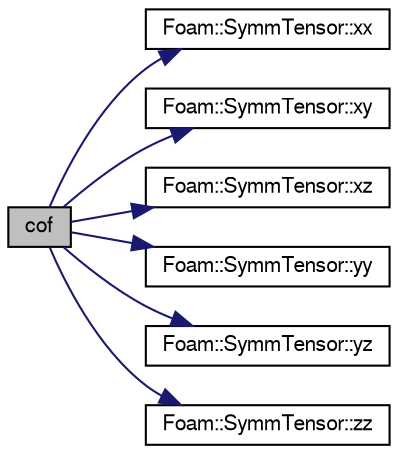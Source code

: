 digraph "cof"
{
  bgcolor="transparent";
  edge [fontname="FreeSans",fontsize="10",labelfontname="FreeSans",labelfontsize="10"];
  node [fontname="FreeSans",fontsize="10",shape=record];
  rankdir="LR";
  Node127477 [label="cof",height=0.2,width=0.4,color="black", fillcolor="grey75", style="filled", fontcolor="black"];
  Node127477 -> Node127478 [color="midnightblue",fontsize="10",style="solid",fontname="FreeSans"];
  Node127478 [label="Foam::SymmTensor::xx",height=0.2,width=0.4,color="black",URL="$a28270.html#a1b97c7c1ed81b4fb23da8dcb71a8cd2a"];
  Node127477 -> Node127479 [color="midnightblue",fontsize="10",style="solid",fontname="FreeSans"];
  Node127479 [label="Foam::SymmTensor::xy",height=0.2,width=0.4,color="black",URL="$a28270.html#aab470ae2a5eeac8c33a7b6abac6b39b3"];
  Node127477 -> Node127480 [color="midnightblue",fontsize="10",style="solid",fontname="FreeSans"];
  Node127480 [label="Foam::SymmTensor::xz",height=0.2,width=0.4,color="black",URL="$a28270.html#a6c0a9bc605f3cfdfb3307b3dcf136f60"];
  Node127477 -> Node127481 [color="midnightblue",fontsize="10",style="solid",fontname="FreeSans"];
  Node127481 [label="Foam::SymmTensor::yy",height=0.2,width=0.4,color="black",URL="$a28270.html#aba9d77023a5662b9c2d3639d5de555a0"];
  Node127477 -> Node127482 [color="midnightblue",fontsize="10",style="solid",fontname="FreeSans"];
  Node127482 [label="Foam::SymmTensor::yz",height=0.2,width=0.4,color="black",URL="$a28270.html#a4a98b51ba7019e1cfffae8d321a823df"];
  Node127477 -> Node127483 [color="midnightblue",fontsize="10",style="solid",fontname="FreeSans"];
  Node127483 [label="Foam::SymmTensor::zz",height=0.2,width=0.4,color="black",URL="$a28270.html#a831c4848d01bfcc8d717b7ef92f2cd4b"];
}
